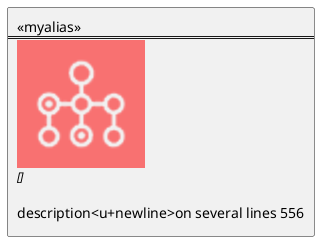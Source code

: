 {
  "sha1": "ting0elztzqnlm21m30bsl768jzesnv",
  "insertion": {
    "when": "2024-06-04T17:28:46.278Z",
    "user": "plantuml@gmail.com"
  }
}
@startuml

sprite $Batch [64x64/16z] {
xLQ7bjim30CdzFzVtEV1iErPkJpT7iYm5aWDKERujFZ5Bp8YkSvM011VfMzSDy2Mw1JidbCGAtmllmbPuIkoImjyGUsyBV4LV95_Xny50bpW4uTRAjOKu81b
Xa0vbX3OKFG5C0IMNLyxXA_3PvW5hqHSOFBP_Ovk4036hYi0pJdTCgqD6A0g4FQ0hOwygxSikGOanw11AuvtomxXjNiRDECmn21xxTkJP0N4tdy1Gmu5T2GW
6ygFL_sqbx3NvA_FVtt_ri_F1CZNra-10TpNhvVr2KGcyVCOdoBySlpv-jC1ZSVveO36_Fwb0UASqGqG0QpfJgP2Eo60u59-fLVozhhdNk2WTeDpq2O6AAL_
uV7KGPNO2lya17gz1pMiD1VmFNH9IBLNe3xA3q07eNsMy_WdXESwU4jRmddEk-FUuPFjjthiqAEGVUz8rlqmsK1nhtYlklvp7vWRfka0jUNITUdTzgxFyzLx
-Ikh_YdmYr_y0G
}

!unquoted procedure $ffoo5($alias, $description="", $label="", $technology="", $scale=1, $colour="red")
rectangle rect5 as "
<<$alias>>
==$label==
<color:$colour><$Batch*$scale></color>
//<size:12>[$technology]</size>//

  $description 556"
!endprocedure

$ffoo5(myalias, "description<u+newline>on several lines", $scale=2)

@enduml
